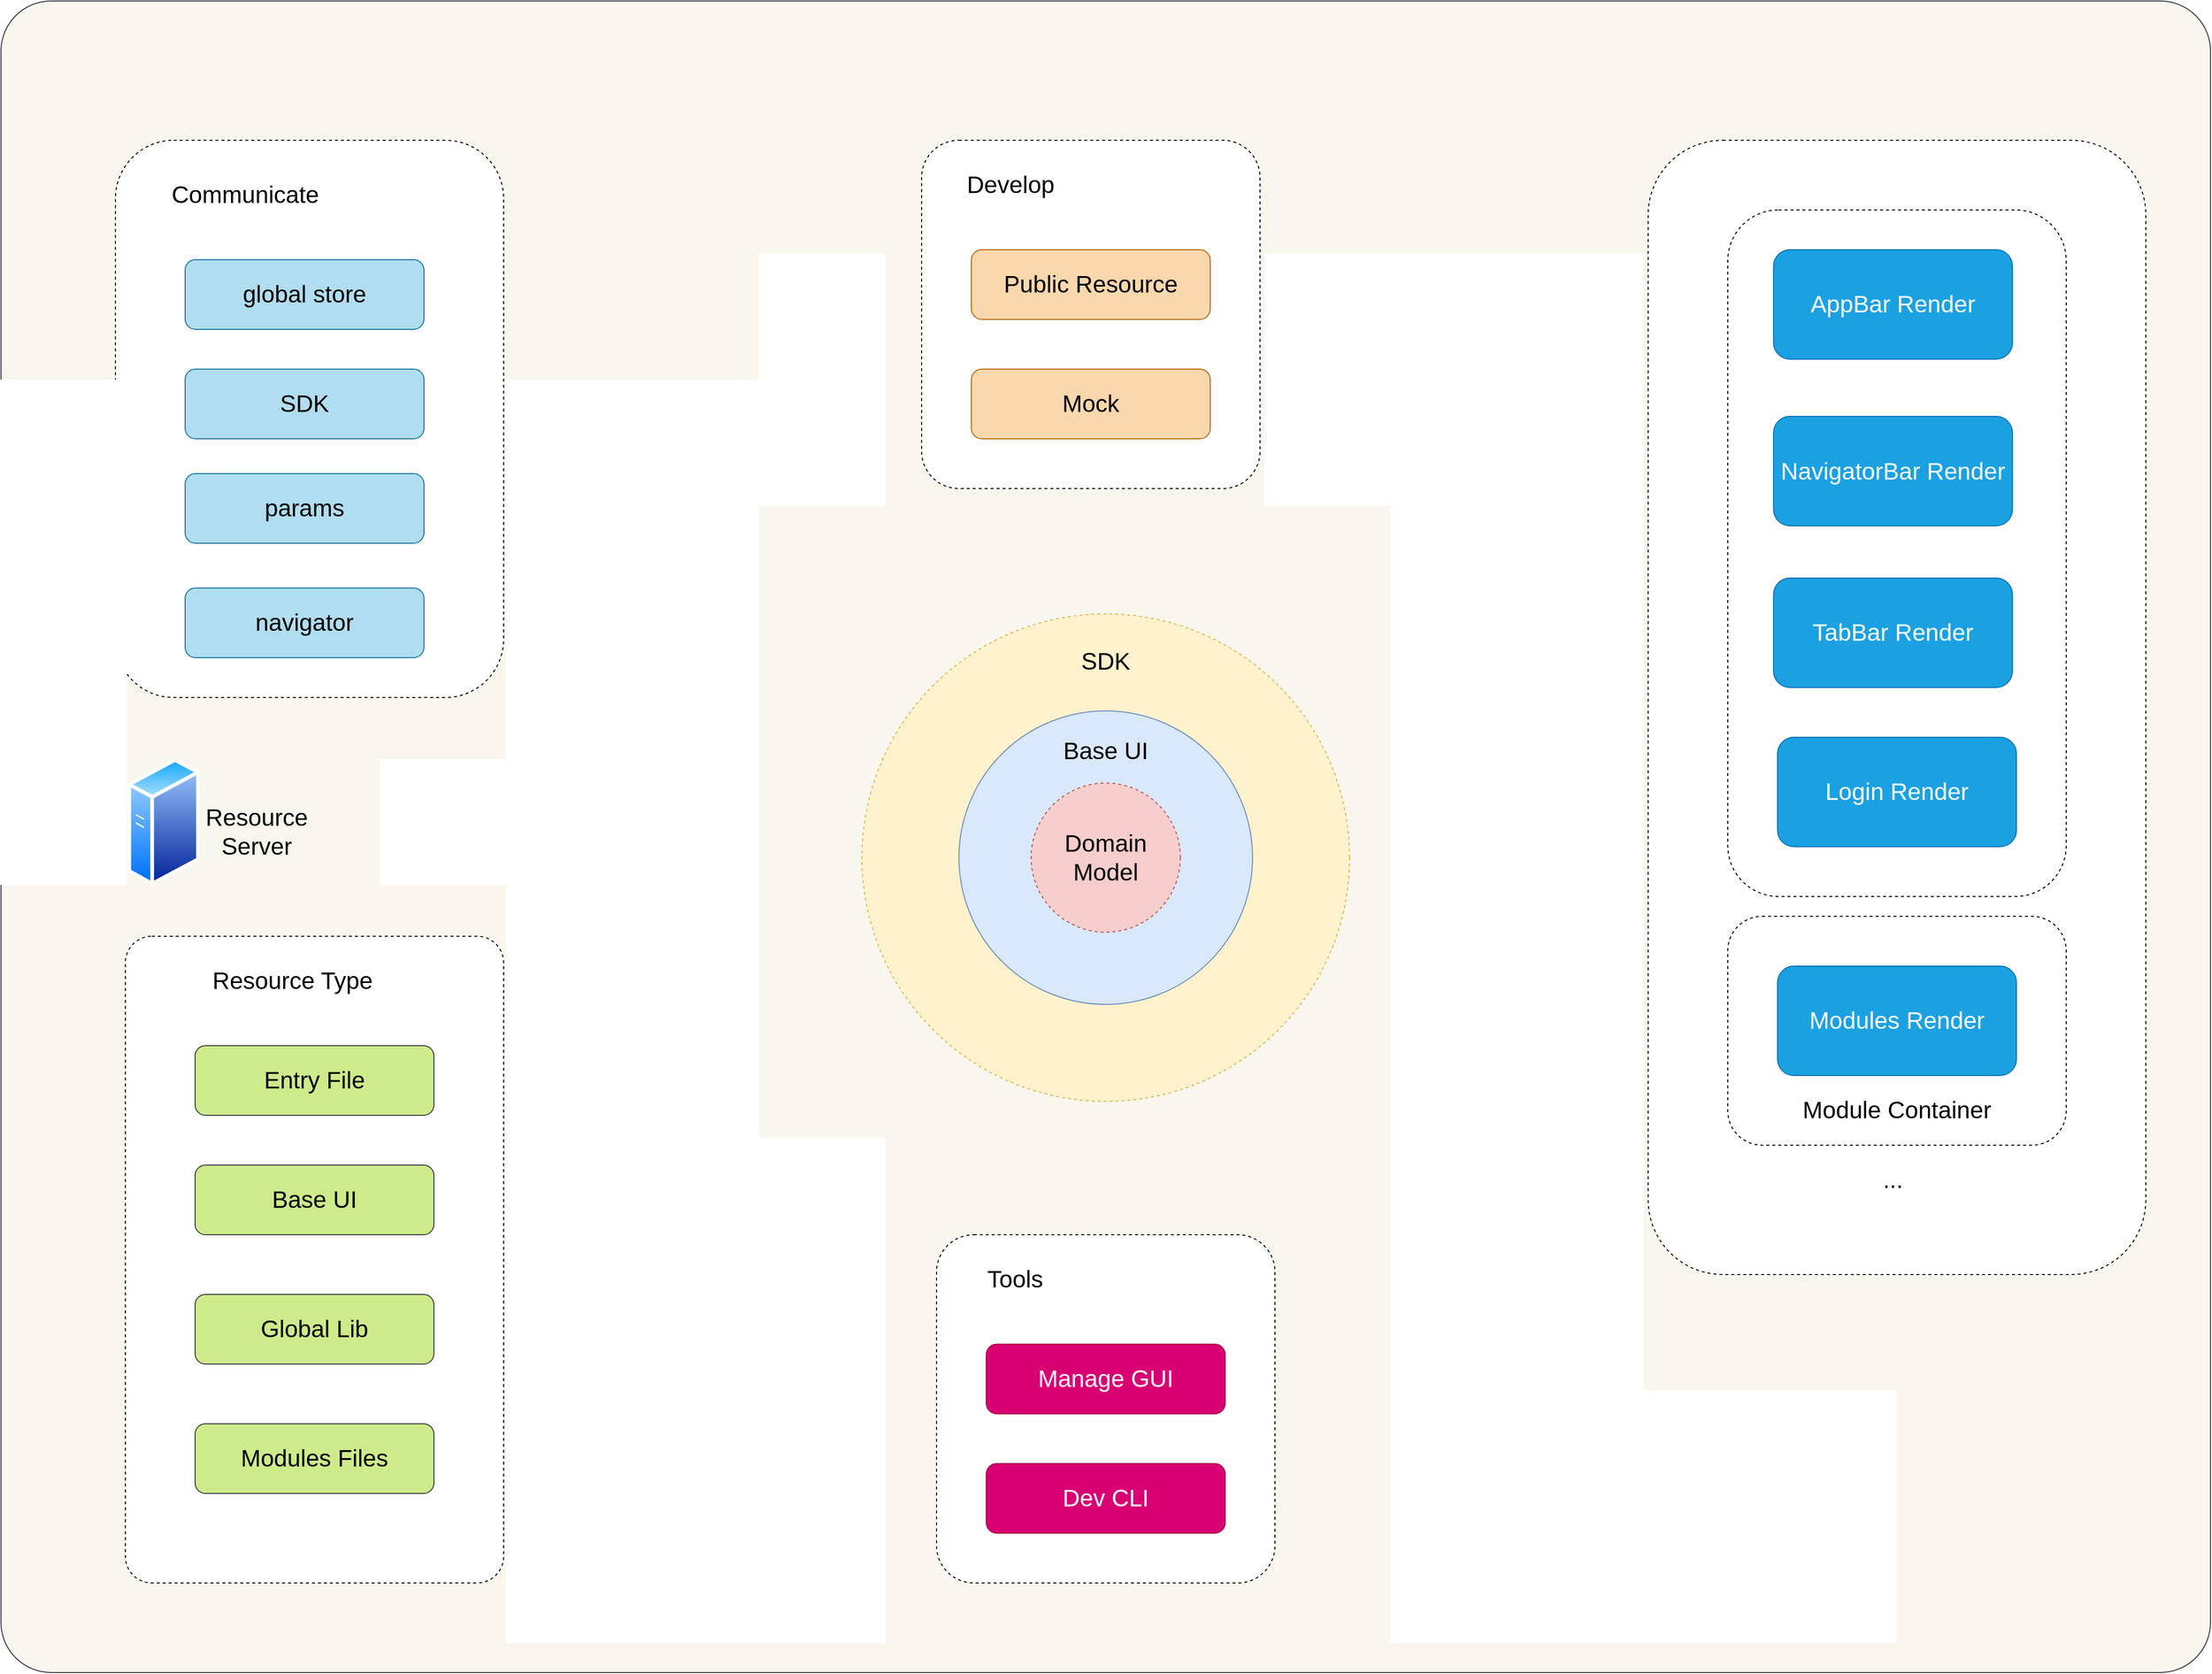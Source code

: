 <mxfile version="15.8.7" type="device"><diagram id="Osk44uZdasFiKhTIXehw" name="第 1 页"><mxGraphModel dx="2365" dy="1680" grid="1" gridSize="10" guides="1" tooltips="1" connect="1" arrows="1" fold="1" page="1" pageScale="1" pageWidth="2339" pageHeight="3300" math="0" shadow="0"><root><mxCell id="0"/><mxCell id="1" parent="0"/><mxCell id="TS_1j5Awqia0nrJqy30v-93" value="" style="rounded=1;whiteSpace=wrap;html=1;labelBackgroundColor=none;fontSize=24;arcSize=3;fillColor=#f9f7ed;strokeColor=#36393d;" parent="1" vertex="1"><mxGeometry x="45" y="1220" width="2220" height="1680" as="geometry"/></mxCell><mxCell id="TS_1j5Awqia0nrJqy30v-36" value="" style="group;fontSize=24;" parent="1" vertex="1" connectable="0"><mxGeometry x="910" y="1836" width="490" height="490" as="geometry"/></mxCell><mxCell id="TS_1j5Awqia0nrJqy30v-9" value="" style="ellipse;whiteSpace=wrap;html=1;aspect=fixed;dashed=1;fontSize=24;fillColor=#fff2cc;strokeColor=#d6b656;" parent="TS_1j5Awqia0nrJqy30v-36" vertex="1"><mxGeometry width="490" height="490" as="geometry"/></mxCell><mxCell id="TS_1j5Awqia0nrJqy30v-4" value="" style="ellipse;whiteSpace=wrap;html=1;aspect=fixed;fontSize=24;fillColor=#dae8fc;strokeColor=#6c8ebf;" parent="TS_1j5Awqia0nrJqy30v-36" vertex="1"><mxGeometry x="97.5" y="97.5" width="295" height="295" as="geometry"/></mxCell><mxCell id="TS_1j5Awqia0nrJqy30v-2" value="" style="ellipse;whiteSpace=wrap;html=1;aspect=fixed;dashed=1;fontSize=24;fillColor=#f8cecc;strokeColor=#b85450;" parent="TS_1j5Awqia0nrJqy30v-36" vertex="1"><mxGeometry x="170" y="170" width="150" height="150" as="geometry"/></mxCell><mxCell id="TS_1j5Awqia0nrJqy30v-3" value="Domain Model" style="text;html=1;strokeColor=none;fillColor=none;align=center;verticalAlign=middle;whiteSpace=wrap;rounded=0;dashed=1;fontSize=24;" parent="TS_1j5Awqia0nrJqy30v-36" vertex="1"><mxGeometry x="191.25" y="230" width="107.5" height="30" as="geometry"/></mxCell><mxCell id="TS_1j5Awqia0nrJqy30v-5" value="Base UI" style="text;html=1;strokeColor=none;fillColor=none;align=center;verticalAlign=middle;whiteSpace=wrap;rounded=0;dashed=1;fontSize=24;" parent="TS_1j5Awqia0nrJqy30v-36" vertex="1"><mxGeometry x="186.25" y="122.5" width="117.5" height="30" as="geometry"/></mxCell><mxCell id="TS_1j5Awqia0nrJqy30v-14" value="SDK" style="text;html=1;strokeColor=none;fillColor=none;align=center;verticalAlign=middle;whiteSpace=wrap;rounded=0;dashed=1;fontSize=24;" parent="TS_1j5Awqia0nrJqy30v-36" vertex="1"><mxGeometry x="181.25" y="32.5" width="127.5" height="30" as="geometry"/></mxCell><mxCell id="TS_1j5Awqia0nrJqy30v-67" value="" style="group;fontSize=24;" parent="1" vertex="1" connectable="0"><mxGeometry x="985" y="2460" width="340" height="350" as="geometry"/></mxCell><mxCell id="TS_1j5Awqia0nrJqy30v-62" value="" style="rounded=1;whiteSpace=wrap;html=1;dashed=1;fontSize=24;arcSize=11;" parent="TS_1j5Awqia0nrJqy30v-67" vertex="1"><mxGeometry width="340" height="350" as="geometry"/></mxCell><mxCell id="TS_1j5Awqia0nrJqy30v-57" value="&lt;span style=&quot;font-size: 24px;&quot;&gt;Dev CLI&lt;/span&gt;" style="rounded=1;whiteSpace=wrap;html=1;fontSize=24;fillColor=#d80073;strokeColor=#A50040;fontColor=#ffffff;" parent="TS_1j5Awqia0nrJqy30v-67" vertex="1"><mxGeometry x="50" y="230" width="240" height="70" as="geometry"/></mxCell><mxCell id="TS_1j5Awqia0nrJqy30v-63" value="Manage GUI" style="rounded=1;whiteSpace=wrap;html=1;fontSize=24;fillColor=#d80073;strokeColor=#A50040;fontColor=#ffffff;" parent="TS_1j5Awqia0nrJqy30v-67" vertex="1"><mxGeometry x="50" y="110" width="240" height="70" as="geometry"/></mxCell><mxCell id="TS_1j5Awqia0nrJqy30v-66" value="Tools" style="text;html=1;strokeColor=none;fillColor=none;align=center;verticalAlign=middle;whiteSpace=wrap;rounded=0;fontSize=24;" parent="TS_1j5Awqia0nrJqy30v-67" vertex="1"><mxGeometry x="49" y="30" width="60" height="30" as="geometry"/></mxCell><mxCell id="TS_1j5Awqia0nrJqy30v-78" value="" style="group;fontSize=24;" parent="1" vertex="1" connectable="0"><mxGeometry x="1700" y="1360" width="500" height="1140" as="geometry"/></mxCell><mxCell id="TS_1j5Awqia0nrJqy30v-31" value="" style="rounded=1;whiteSpace=wrap;html=1;dashed=1;fontSize=24;" parent="TS_1j5Awqia0nrJqy30v-78" vertex="1"><mxGeometry width="500" height="1140" as="geometry"/></mxCell><mxCell id="TS_1j5Awqia0nrJqy30v-28" value="" style="rounded=1;whiteSpace=wrap;html=1;dashed=1;fontSize=24;" parent="TS_1j5Awqia0nrJqy30v-78" vertex="1"><mxGeometry x="80" y="70" width="340" height="690" as="geometry"/></mxCell><mxCell id="TS_1j5Awqia0nrJqy30v-19" value="&lt;span style=&quot;font-size: 24px;&quot;&gt;NavigatorBar Render&lt;/span&gt;" style="rounded=1;whiteSpace=wrap;html=1;fontSize=24;fillColor=#1ba1e2;strokeColor=#006EAF;fontColor=#ffffff;" parent="TS_1j5Awqia0nrJqy30v-78" vertex="1"><mxGeometry x="126" y="277.5" width="240" height="110" as="geometry"/></mxCell><mxCell id="TS_1j5Awqia0nrJqy30v-20" value="&lt;span style=&quot;font-size: 24px;&quot;&gt;TabBar Render&lt;/span&gt;" style="rounded=1;whiteSpace=wrap;html=1;fontSize=24;fillColor=#1ba1e2;strokeColor=#006EAF;fontColor=#ffffff;" parent="TS_1j5Awqia0nrJqy30v-78" vertex="1"><mxGeometry x="126" y="440" width="240" height="110" as="geometry"/></mxCell><mxCell id="TS_1j5Awqia0nrJqy30v-21" value="&lt;span style=&quot;font-size: 24px;&quot;&gt;AppBar Render&lt;/span&gt;" style="rounded=1;whiteSpace=wrap;html=1;fontSize=24;fillColor=#1ba1e2;strokeColor=#006EAF;fontColor=#ffffff;" parent="TS_1j5Awqia0nrJqy30v-78" vertex="1"><mxGeometry x="126" y="110" width="240" height="110" as="geometry"/></mxCell><mxCell id="TS_1j5Awqia0nrJqy30v-29" value="&lt;span style=&quot;font-size: 24px;&quot;&gt;Login Render&lt;/span&gt;" style="rounded=1;whiteSpace=wrap;html=1;fontSize=24;fillColor=#1ba1e2;strokeColor=#006EAF;fontColor=#ffffff;" parent="TS_1j5Awqia0nrJqy30v-78" vertex="1"><mxGeometry x="130" y="600" width="240" height="110" as="geometry"/></mxCell><mxCell id="TS_1j5Awqia0nrJqy30v-32" value="..." style="text;html=1;strokeColor=none;fillColor=none;align=center;verticalAlign=middle;whiteSpace=wrap;rounded=0;dashed=1;fontSize=24;" parent="TS_1j5Awqia0nrJqy30v-78" vertex="1"><mxGeometry x="216" y="1030" width="60" height="30" as="geometry"/></mxCell><mxCell id="TS_1j5Awqia0nrJqy30v-49" value="" style="group;fontSize=24;" parent="TS_1j5Awqia0nrJqy30v-78" vertex="1" connectable="0"><mxGeometry x="80" y="780" width="340" height="230" as="geometry"/></mxCell><mxCell id="TS_1j5Awqia0nrJqy30v-33" value="" style="rounded=1;whiteSpace=wrap;html=1;dashed=1;fontSize=24;" parent="TS_1j5Awqia0nrJqy30v-49" vertex="1"><mxGeometry width="340" height="230" as="geometry"/></mxCell><mxCell id="TS_1j5Awqia0nrJqy30v-16" value="&lt;span style=&quot;font-size: 24px;&quot;&gt;Modules Render&lt;/span&gt;" style="rounded=1;whiteSpace=wrap;html=1;fontSize=24;fillColor=#1ba1e2;strokeColor=#006EAF;fontColor=#ffffff;" parent="TS_1j5Awqia0nrJqy30v-49" vertex="1"><mxGeometry x="50" y="50" width="240" height="110" as="geometry"/></mxCell><mxCell id="TS_1j5Awqia0nrJqy30v-35" value="Module Container" style="text;html=1;strokeColor=none;fillColor=none;align=center;verticalAlign=middle;whiteSpace=wrap;rounded=0;dashed=1;fontSize=24;" parent="TS_1j5Awqia0nrJqy30v-49" vertex="1"><mxGeometry x="53" y="180" width="234" height="30" as="geometry"/></mxCell><mxCell id="TS_1j5Awqia0nrJqy30v-79" value="" style="group;fontSize=24;" parent="1" vertex="1" connectable="0"><mxGeometry x="170" y="1980" width="380" height="830" as="geometry"/></mxCell><mxCell id="TS_1j5Awqia0nrJqy30v-12" value="" style="aspect=fixed;perimeter=ellipsePerimeter;html=1;align=center;shadow=0;dashed=0;spacingTop=3;image;image=img/lib/active_directory/generic_server.svg;fontSize=24;" parent="TS_1j5Awqia0nrJqy30v-79" vertex="1"><mxGeometry x="2" width="72.8" height="130" as="geometry"/></mxCell><mxCell id="TS_1j5Awqia0nrJqy30v-18" value="Resource Server" style="text;html=1;strokeColor=none;fillColor=none;align=center;verticalAlign=middle;whiteSpace=wrap;rounded=0;fontSize=24;" parent="TS_1j5Awqia0nrJqy30v-79" vertex="1"><mxGeometry x="102" y="60" width="60" height="30" as="geometry"/></mxCell><mxCell id="TS_1j5Awqia0nrJqy30v-76" value="" style="group;fontSize=24;" parent="TS_1j5Awqia0nrJqy30v-79" vertex="1" connectable="0"><mxGeometry y="180" width="380" height="650" as="geometry"/></mxCell><mxCell id="TS_1j5Awqia0nrJqy30v-69" value="" style="rounded=1;whiteSpace=wrap;html=1;dashed=1;arcSize=7;fontSize=24;" parent="TS_1j5Awqia0nrJqy30v-76" vertex="1"><mxGeometry width="380" height="650" as="geometry"/></mxCell><mxCell id="TS_1j5Awqia0nrJqy30v-70" value="&lt;span style=&quot;font-family: &amp;#34;helvetica&amp;#34;&quot;&gt;Global Lib&lt;/span&gt;" style="rounded=1;whiteSpace=wrap;html=1;fontSize=24;fillColor=#cdeb8b;strokeColor=#36393d;" parent="TS_1j5Awqia0nrJqy30v-76" vertex="1"><mxGeometry x="70" y="360" width="240" height="70" as="geometry"/></mxCell><mxCell id="TS_1j5Awqia0nrJqy30v-71" value="Entry File" style="rounded=1;whiteSpace=wrap;html=1;fontSize=24;fillColor=#cdeb8b;strokeColor=#36393d;" parent="TS_1j5Awqia0nrJqy30v-76" vertex="1"><mxGeometry x="70" y="110" width="240" height="70" as="geometry"/></mxCell><mxCell id="TS_1j5Awqia0nrJqy30v-72" value="Resource Type" style="text;html=1;strokeColor=none;fillColor=none;align=center;verticalAlign=middle;whiteSpace=wrap;rounded=0;fontSize=24;" parent="TS_1j5Awqia0nrJqy30v-76" vertex="1"><mxGeometry x="64.5" y="30" width="205.5" height="30" as="geometry"/></mxCell><mxCell id="TS_1j5Awqia0nrJqy30v-74" value="&lt;span style=&quot;font-family: &amp;#34;helvetica&amp;#34;&quot;&gt;Base UI&lt;/span&gt;" style="rounded=1;whiteSpace=wrap;html=1;fontSize=24;fillColor=#cdeb8b;strokeColor=#36393d;" parent="TS_1j5Awqia0nrJqy30v-76" vertex="1"><mxGeometry x="70" y="230" width="240" height="70" as="geometry"/></mxCell><mxCell id="TS_1j5Awqia0nrJqy30v-75" value="&lt;span style=&quot;font-family: &amp;#34;helvetica&amp;#34;&quot;&gt;Modules Files&lt;/span&gt;" style="rounded=1;whiteSpace=wrap;html=1;fontSize=24;fillColor=#cdeb8b;strokeColor=#36393d;" parent="TS_1j5Awqia0nrJqy30v-76" vertex="1"><mxGeometry x="70" y="490" width="240" height="70" as="geometry"/></mxCell><mxCell id="TS_1j5Awqia0nrJqy30v-88" value="" style="group;fontSize=24;" parent="1" vertex="1" connectable="0"><mxGeometry x="970" y="1360" width="340" height="350" as="geometry"/></mxCell><mxCell id="TS_1j5Awqia0nrJqy30v-89" value="" style="rounded=1;whiteSpace=wrap;html=1;dashed=1;fontSize=24;arcSize=11;" parent="TS_1j5Awqia0nrJqy30v-88" vertex="1"><mxGeometry width="340" height="350" as="geometry"/></mxCell><mxCell id="TS_1j5Awqia0nrJqy30v-90" value="&lt;span style=&quot;font-size: 24px;&quot;&gt;Mock&lt;/span&gt;" style="rounded=1;whiteSpace=wrap;html=1;fontSize=24;fillColor=#fad7ac;strokeColor=#b46504;" parent="TS_1j5Awqia0nrJqy30v-88" vertex="1"><mxGeometry x="50" y="230" width="240" height="70" as="geometry"/></mxCell><mxCell id="TS_1j5Awqia0nrJqy30v-91" value="Public Resource" style="rounded=1;whiteSpace=wrap;html=1;fontSize=24;fillColor=#fad7ac;strokeColor=#b46504;" parent="TS_1j5Awqia0nrJqy30v-88" vertex="1"><mxGeometry x="50" y="110" width="240" height="70" as="geometry"/></mxCell><mxCell id="TS_1j5Awqia0nrJqy30v-92" value="Develop" style="text;html=1;strokeColor=none;fillColor=none;align=center;verticalAlign=middle;whiteSpace=wrap;rounded=0;fontSize=24;" parent="TS_1j5Awqia0nrJqy30v-88" vertex="1"><mxGeometry x="49" y="30" width="81" height="30" as="geometry"/></mxCell><mxCell id="Yiy90e8xbxswDh1PUVuD-2" value="" style="group" vertex="1" connectable="0" parent="1"><mxGeometry x="160" y="1360" width="390" height="560" as="geometry"/></mxCell><mxCell id="TS_1j5Awqia0nrJqy30v-77" value="" style="rounded=1;whiteSpace=wrap;html=1;fontSize=24;dashed=1;" parent="Yiy90e8xbxswDh1PUVuD-2" vertex="1"><mxGeometry width="390" height="560" as="geometry"/></mxCell><mxCell id="TS_1j5Awqia0nrJqy30v-80" value="Communicate" style="text;html=1;strokeColor=none;fillColor=none;align=center;verticalAlign=middle;whiteSpace=wrap;rounded=0;fontSize=24;" parent="Yiy90e8xbxswDh1PUVuD-2" vertex="1"><mxGeometry x="60" y="40" width="141" height="30" as="geometry"/></mxCell><mxCell id="TS_1j5Awqia0nrJqy30v-84" value="global store" style="rounded=1;whiteSpace=wrap;html=1;fontSize=24;fillColor=#b1ddf0;strokeColor=#10739e;" parent="Yiy90e8xbxswDh1PUVuD-2" vertex="1"><mxGeometry x="70" y="120" width="240" height="70" as="geometry"/></mxCell><mxCell id="TS_1j5Awqia0nrJqy30v-85" value="SDK" style="rounded=1;whiteSpace=wrap;html=1;fontSize=24;fillColor=#b1ddf0;strokeColor=#10739e;" parent="Yiy90e8xbxswDh1PUVuD-2" vertex="1"><mxGeometry x="70" y="230" width="240" height="70" as="geometry"/></mxCell><mxCell id="TS_1j5Awqia0nrJqy30v-86" value="params" style="rounded=1;whiteSpace=wrap;html=1;fontSize=24;fillColor=#b1ddf0;strokeColor=#10739e;" parent="Yiy90e8xbxswDh1PUVuD-2" vertex="1"><mxGeometry x="70" y="335" width="240" height="70" as="geometry"/></mxCell><mxCell id="Yiy90e8xbxswDh1PUVuD-1" value="navigator" style="rounded=1;whiteSpace=wrap;html=1;fontSize=24;fillColor=#b1ddf0;strokeColor=#10739e;" vertex="1" parent="Yiy90e8xbxswDh1PUVuD-2"><mxGeometry x="70" y="450" width="240" height="70" as="geometry"/></mxCell></root></mxGraphModel></diagram></mxfile>